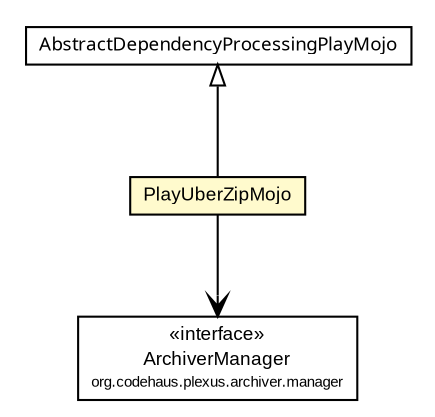 #!/usr/local/bin/dot
#
# Class diagram 
# Generated by UmlGraph version 4.6 (http://www.spinellis.gr/sw/umlgraph)
#

digraph G {
	edge [fontname="arial",fontsize=10,labelfontname="arial",labelfontsize=10];
	node [fontname="arial",fontsize=10,shape=plaintext];
	// com.google.code.play.PlayUberZipMojo
	c168 [label=<<table border="0" cellborder="1" cellspacing="0" cellpadding="2" port="p" bgcolor="lemonChiffon" href="./PlayUberZipMojo.html">
		<tr><td><table border="0" cellspacing="0" cellpadding="1">
			<tr><td> PlayUberZipMojo </td></tr>
		</table></td></tr>
		</table>>, fontname="arial", fontcolor="black", fontsize=9.0];
	// com.google.code.play.AbstractDependencyProcessingPlayMojo
	c182 [label=<<table border="0" cellborder="1" cellspacing="0" cellpadding="2" port="p" href="./AbstractDependencyProcessingPlayMojo.html">
		<tr><td><table border="0" cellspacing="0" cellpadding="1">
			<tr><td><font face="ariali"> AbstractDependencyProcessingPlayMojo </font></td></tr>
		</table></td></tr>
		</table>>, fontname="arial", fontcolor="black", fontsize=9.0];
	//com.google.code.play.PlayUberZipMojo extends com.google.code.play.AbstractDependencyProcessingPlayMojo
	c182:p -> c168:p [dir=back,arrowtail=empty];
	// com.google.code.play.PlayUberZipMojo NAVASSOC org.codehaus.plexus.archiver.manager.ArchiverManager
	c168:p -> c185:p [taillabel="", label="", headlabel="", fontname="arial", fontcolor="black", fontsize=10.0, color="black", arrowhead=open];
	// org.codehaus.plexus.archiver.manager.ArchiverManager
	c185 [label=<<table border="0" cellborder="1" cellspacing="0" cellpadding="2" port="p" href="http://java.sun.com/j2se/1.4.2/docs/api/org/codehaus/plexus/archiver/manager/ArchiverManager.html">
		<tr><td><table border="0" cellspacing="0" cellpadding="1">
			<tr><td> &laquo;interface&raquo; </td></tr>
			<tr><td> ArchiverManager </td></tr>
			<tr><td><font point-size="7.0"> org.codehaus.plexus.archiver.manager </font></td></tr>
		</table></td></tr>
		</table>>, fontname="arial", fontcolor="black", fontsize=9.0];
}

